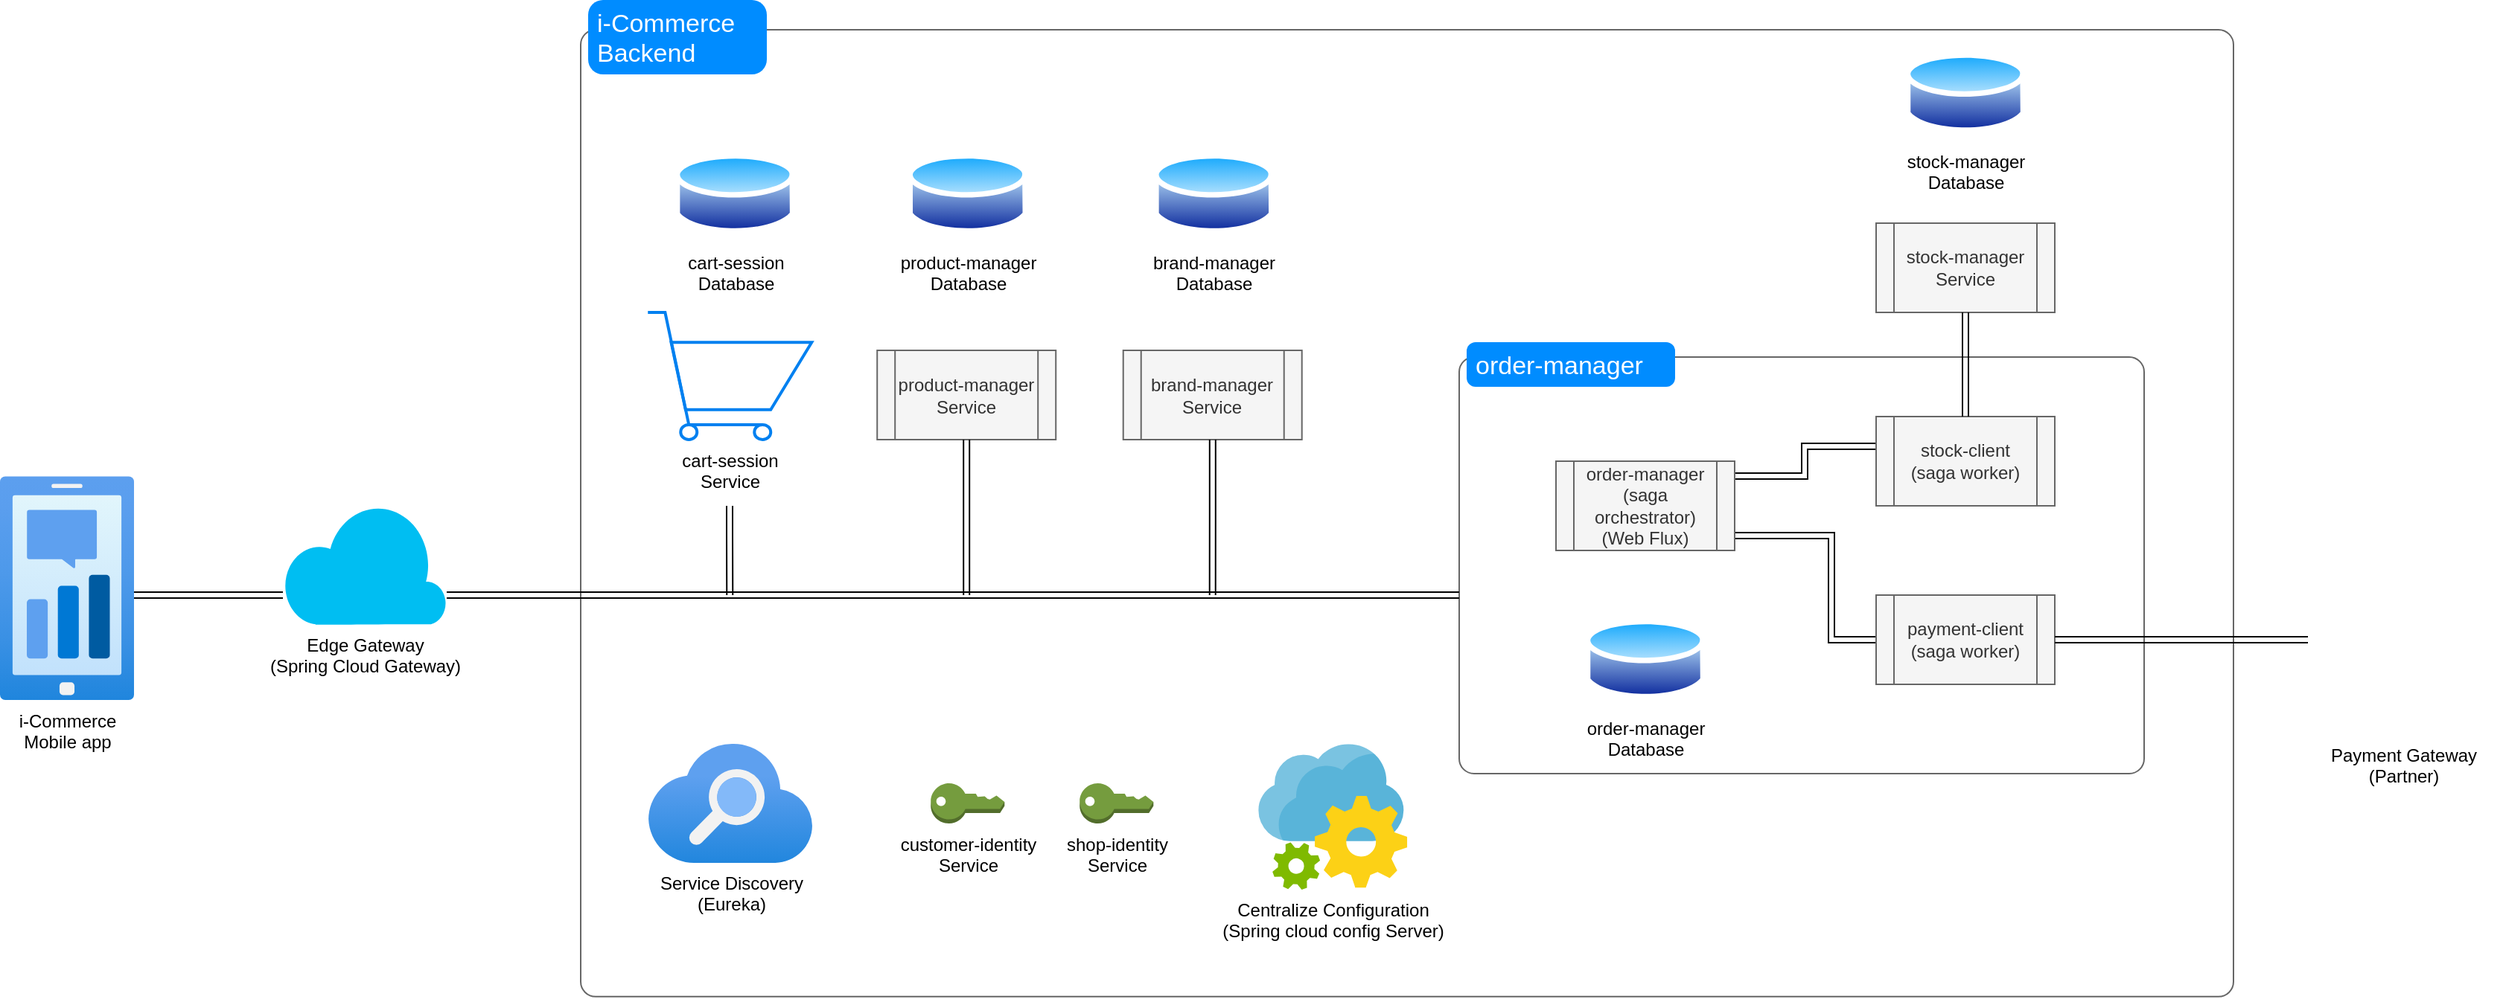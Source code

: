 <mxfile version="16.1.0" type="device"><diagram id="Ht1M8jgEwFfnCIfOTk4-" name="Page-1"><mxGraphModel dx="1455" dy="743" grid="1" gridSize="10" guides="1" tooltips="1" connect="1" arrows="1" fold="1" page="1" pageScale="1" pageWidth="1169" pageHeight="827" math="0" shadow="0"><root><mxCell id="0"/><mxCell id="1" parent="0"/><mxCell id="3AHMb59bH5ezjtBKAJEp-44" style="edgeStyle=orthogonalEdgeStyle;shape=link;rounded=0;orthogonalLoop=1;jettySize=auto;html=1;" edge="1" parent="1" source="3AHMb59bH5ezjtBKAJEp-1" target="3AHMb59bH5ezjtBKAJEp-2"><mxGeometry relative="1" as="geometry"><Array as="points"><mxPoint x="170" y="480"/><mxPoint x="170" y="480"/></Array></mxGeometry></mxCell><mxCell id="3AHMb59bH5ezjtBKAJEp-1" value="i-Commerce&lt;br&gt;Mobile app" style="aspect=fixed;html=1;points=[];align=center;image;fontSize=12;image=img/lib/azure2/general/Mobile_Engagement.svg;" vertex="1" parent="1"><mxGeometry x="30" y="400" width="90" height="150.75" as="geometry"/></mxCell><mxCell id="3AHMb59bH5ezjtBKAJEp-2" value="Edge Gateway&lt;br&gt;(Spring Cloud Gateway)" style="verticalLabelPosition=bottom;html=1;verticalAlign=top;align=center;strokeColor=none;fillColor=#00BEF2;shape=mxgraph.azure.cloud;" vertex="1" parent="1"><mxGeometry x="220" y="417.37" width="110" height="82.5" as="geometry"/></mxCell><mxCell id="3AHMb59bH5ezjtBKAJEp-3" value="" style="shape=mxgraph.mockup.containers.marginRect;rectMarginTop=10;strokeColor=#666666;strokeWidth=1;dashed=0;rounded=1;arcSize=5;recursiveResize=0;" vertex="1" parent="1"><mxGeometry x="420" y="90" width="1110" height="659.9" as="geometry"/></mxCell><mxCell id="3AHMb59bH5ezjtBKAJEp-4" value="i-Commerce&#10;Backend" style="shape=rect;strokeColor=none;fillColor=#008cff;strokeWidth=1;dashed=0;rounded=1;arcSize=20;fontColor=#ffffff;fontSize=17;spacing=2;spacingTop=-2;align=left;autosize=1;spacingLeft=4;resizeWidth=0;resizeHeight=0;perimeter=none;" vertex="1" parent="3AHMb59bH5ezjtBKAJEp-3"><mxGeometry x="5" y="-10" width="120" height="50" as="geometry"/></mxCell><mxCell id="3AHMb59bH5ezjtBKAJEp-6" value="Service Discovery&lt;br&gt;(Eureka)&lt;br&gt;" style="aspect=fixed;html=1;points=[];align=center;image;fontSize=12;image=img/lib/azure2/app_services/Search_Services.svg;" vertex="1" parent="3AHMb59bH5ezjtBKAJEp-3"><mxGeometry x="45.13" y="490" width="110.77" height="80" as="geometry"/></mxCell><mxCell id="3AHMb59bH5ezjtBKAJEp-7" value="shop-identity&lt;br&gt;Service" style="outlineConnect=0;dashed=0;verticalLabelPosition=bottom;verticalAlign=top;align=center;html=1;shape=mxgraph.aws3.add_on;fillColor=#759C3E;gradientColor=none;" vertex="1" parent="3AHMb59bH5ezjtBKAJEp-3"><mxGeometry x="335.13" y="516.5" width="49.5" height="27" as="geometry"/></mxCell><mxCell id="3AHMb59bH5ezjtBKAJEp-8" value="customer-identity&lt;br&gt;Service" style="outlineConnect=0;dashed=0;verticalLabelPosition=bottom;verticalAlign=top;align=center;html=1;shape=mxgraph.aws3.add_on;fillColor=#759C3E;gradientColor=none;" vertex="1" parent="3AHMb59bH5ezjtBKAJEp-3"><mxGeometry x="235.13" y="516.5" width="49.5" height="27" as="geometry"/></mxCell><mxCell id="3AHMb59bH5ezjtBKAJEp-9" value="cart-session&lt;br&gt;Service" style="html=1;verticalLabelPosition=bottom;align=center;labelBackgroundColor=#ffffff;verticalAlign=top;strokeWidth=2;strokeColor=#0080F0;shadow=0;dashed=0;shape=mxgraph.ios7.icons.shopping_cart;" vertex="1" parent="3AHMb59bH5ezjtBKAJEp-3"><mxGeometry x="45.13" y="200" width="110" height="85.5" as="geometry"/></mxCell><mxCell id="3AHMb59bH5ezjtBKAJEp-11" value="product-manager&lt;br&gt;Service" style="shape=process;whiteSpace=wrap;html=1;backgroundOutline=1;fillColor=#f5f5f5;strokeColor=#666666;fontColor=#333333;" vertex="1" parent="3AHMb59bH5ezjtBKAJEp-3"><mxGeometry x="199.11" y="225.5" width="120" height="60" as="geometry"/></mxCell><mxCell id="3AHMb59bH5ezjtBKAJEp-12" value="brand-manager&lt;br&gt;Service" style="shape=process;whiteSpace=wrap;html=1;backgroundOutline=1;fillColor=#f5f5f5;strokeColor=#666666;fontColor=#333333;" vertex="1" parent="3AHMb59bH5ezjtBKAJEp-3"><mxGeometry x="364.36" y="225.5" width="120" height="60" as="geometry"/></mxCell><mxCell id="3AHMb59bH5ezjtBKAJEp-13" value="Centralize Configuration&lt;br&gt;(Spring cloud config Server)" style="sketch=0;aspect=fixed;html=1;points=[];align=center;image;fontSize=12;image=img/lib/mscae/App_Configuration.svg;" vertex="1" parent="3AHMb59bH5ezjtBKAJEp-3"><mxGeometry x="455.13" y="490" width="100" height="98" as="geometry"/></mxCell><mxCell id="3AHMb59bH5ezjtBKAJEp-15" value="cart-session&lt;br&gt;Database" style="aspect=fixed;perimeter=ellipsePerimeter;html=1;align=center;shadow=0;dashed=0;spacingTop=3;image;image=img/lib/active_directory/database.svg;" vertex="1" parent="3AHMb59bH5ezjtBKAJEp-3"><mxGeometry x="63" y="90" width="81.08" height="60" as="geometry"/></mxCell><mxCell id="3AHMb59bH5ezjtBKAJEp-16" value="product-manager&lt;br&gt;Database" style="aspect=fixed;perimeter=ellipsePerimeter;html=1;align=center;shadow=0;dashed=0;spacingTop=3;image;image=img/lib/active_directory/database.svg;" vertex="1" parent="3AHMb59bH5ezjtBKAJEp-3"><mxGeometry x="219.34" y="90" width="81.08" height="60" as="geometry"/></mxCell><mxCell id="3AHMb59bH5ezjtBKAJEp-17" value="brand-manager&lt;br&gt;Database" style="aspect=fixed;perimeter=ellipsePerimeter;html=1;align=center;shadow=0;dashed=0;spacingTop=3;image;image=img/lib/active_directory/database.svg;" vertex="1" parent="3AHMb59bH5ezjtBKAJEp-3"><mxGeometry x="384.63" y="90" width="81.08" height="60" as="geometry"/></mxCell><mxCell id="3AHMb59bH5ezjtBKAJEp-19" value="" style="shape=mxgraph.mockup.containers.marginRect;rectMarginTop=10;strokeColor=#666666;strokeWidth=1;dashed=0;rounded=1;arcSize=5;recursiveResize=0;" vertex="1" parent="3AHMb59bH5ezjtBKAJEp-3"><mxGeometry x="590" y="220" width="460" height="290" as="geometry"/></mxCell><mxCell id="3AHMb59bH5ezjtBKAJEp-20" value="order-manager" style="shape=rect;strokeColor=none;fillColor=#008cff;strokeWidth=1;dashed=0;rounded=1;arcSize=20;fontColor=#ffffff;fontSize=17;spacing=2;spacingTop=-2;align=left;autosize=1;spacingLeft=4;resizeWidth=0;resizeHeight=0;perimeter=none;" vertex="1" parent="3AHMb59bH5ezjtBKAJEp-19"><mxGeometry x="5" width="140" height="30" as="geometry"/></mxCell><mxCell id="3AHMb59bH5ezjtBKAJEp-36" style="edgeStyle=orthogonalEdgeStyle;shape=link;rounded=0;orthogonalLoop=1;jettySize=auto;html=1;" edge="1" parent="3AHMb59bH5ezjtBKAJEp-19" source="3AHMb59bH5ezjtBKAJEp-14" target="3AHMb59bH5ezjtBKAJEp-21"><mxGeometry relative="1" as="geometry"><Array as="points"><mxPoint x="232" y="90"/><mxPoint x="232" y="70"/></Array></mxGeometry></mxCell><mxCell id="3AHMb59bH5ezjtBKAJEp-38" style="edgeStyle=orthogonalEdgeStyle;shape=link;rounded=0;orthogonalLoop=1;jettySize=auto;html=1;" edge="1" parent="3AHMb59bH5ezjtBKAJEp-19" source="3AHMb59bH5ezjtBKAJEp-14" target="3AHMb59bH5ezjtBKAJEp-22"><mxGeometry relative="1" as="geometry"><Array as="points"><mxPoint x="250" y="130"/><mxPoint x="250" y="200"/></Array></mxGeometry></mxCell><mxCell id="3AHMb59bH5ezjtBKAJEp-14" value="order-manager&lt;br&gt;(saga orchestrator)&lt;br&gt;(Web Flux)" style="shape=process;whiteSpace=wrap;html=1;backgroundOutline=1;fillColor=#f5f5f5;strokeColor=#666666;fontColor=#333333;" vertex="1" parent="3AHMb59bH5ezjtBKAJEp-19"><mxGeometry x="65" y="80" width="120" height="60" as="geometry"/></mxCell><mxCell id="3AHMb59bH5ezjtBKAJEp-18" value="order-manager&lt;br&gt;Database" style="aspect=fixed;perimeter=ellipsePerimeter;html=1;align=center;shadow=0;dashed=0;spacingTop=3;image;image=img/lib/active_directory/database.svg;" vertex="1" parent="3AHMb59bH5ezjtBKAJEp-19"><mxGeometry x="84.46" y="183" width="81.08" height="60" as="geometry"/></mxCell><mxCell id="3AHMb59bH5ezjtBKAJEp-21" value="stock-client&lt;br&gt;(saga worker)" style="shape=process;whiteSpace=wrap;html=1;backgroundOutline=1;fillColor=#f5f5f5;strokeColor=#666666;fontColor=#333333;" vertex="1" parent="3AHMb59bH5ezjtBKAJEp-19"><mxGeometry x="280" y="50" width="120" height="60" as="geometry"/></mxCell><mxCell id="3AHMb59bH5ezjtBKAJEp-22" value="payment-client&lt;br&gt;(saga worker)" style="shape=process;whiteSpace=wrap;html=1;backgroundOutline=1;fillColor=#f5f5f5;strokeColor=#666666;fontColor=#333333;" vertex="1" parent="3AHMb59bH5ezjtBKAJEp-19"><mxGeometry x="280" y="170" width="120" height="60" as="geometry"/></mxCell><mxCell id="3AHMb59bH5ezjtBKAJEp-23" value="stock-manager&lt;br&gt;Service" style="shape=process;whiteSpace=wrap;html=1;backgroundOutline=1;fillColor=#f5f5f5;strokeColor=#666666;fontColor=#333333;" vertex="1" parent="3AHMb59bH5ezjtBKAJEp-3"><mxGeometry x="870" y="140" width="120" height="60" as="geometry"/></mxCell><mxCell id="3AHMb59bH5ezjtBKAJEp-24" value="stock-manager&lt;br&gt;Database" style="aspect=fixed;perimeter=ellipsePerimeter;html=1;align=center;shadow=0;dashed=0;spacingTop=3;image;image=img/lib/active_directory/database.svg;" vertex="1" parent="3AHMb59bH5ezjtBKAJEp-3"><mxGeometry x="889.46" y="22.25" width="81.08" height="60" as="geometry"/></mxCell><mxCell id="3AHMb59bH5ezjtBKAJEp-40" style="edgeStyle=orthogonalEdgeStyle;shape=link;rounded=0;orthogonalLoop=1;jettySize=auto;html=1;entryX=0.5;entryY=1;entryDx=0;entryDy=0;" edge="1" parent="3AHMb59bH5ezjtBKAJEp-3" source="3AHMb59bH5ezjtBKAJEp-21" target="3AHMb59bH5ezjtBKAJEp-23"><mxGeometry relative="1" as="geometry"/></mxCell><mxCell id="3AHMb59bH5ezjtBKAJEp-26" value="Payment Gateway&lt;br&gt;(Partner)" style="shape=image;html=1;verticalAlign=top;verticalLabelPosition=bottom;labelBackgroundColor=#ffffff;imageAspect=0;aspect=fixed;image=https://cdn1.iconfinder.com/data/icons/icons-for-a-site-1/64/advantage_payment_way-128.png" vertex="1" parent="1"><mxGeometry x="1580" y="446" width="128" height="128" as="geometry"/></mxCell><mxCell id="3AHMb59bH5ezjtBKAJEp-28" style="edgeStyle=orthogonalEdgeStyle;rounded=0;orthogonalLoop=1;jettySize=auto;html=1;shape=link;" edge="1" parent="1" source="3AHMb59bH5ezjtBKAJEp-2" target="3AHMb59bH5ezjtBKAJEp-19"><mxGeometry relative="1" as="geometry"><Array as="points"><mxPoint x="710" y="480"/><mxPoint x="710" y="480"/></Array></mxGeometry></mxCell><mxCell id="3AHMb59bH5ezjtBKAJEp-29" style="edgeStyle=orthogonalEdgeStyle;shape=link;rounded=0;orthogonalLoop=1;jettySize=auto;html=1;" edge="1" parent="1"><mxGeometry relative="1" as="geometry"><mxPoint x="520.13" y="480" as="targetPoint"/><mxPoint x="520" y="420" as="sourcePoint"/><Array as="points"><mxPoint x="520" y="440"/><mxPoint x="520" y="440"/></Array></mxGeometry></mxCell><mxCell id="3AHMb59bH5ezjtBKAJEp-32" style="edgeStyle=orthogonalEdgeStyle;shape=link;rounded=0;orthogonalLoop=1;jettySize=auto;html=1;" edge="1" parent="1" source="3AHMb59bH5ezjtBKAJEp-11"><mxGeometry relative="1" as="geometry"><mxPoint x="679.11" y="480" as="targetPoint"/></mxGeometry></mxCell><mxCell id="3AHMb59bH5ezjtBKAJEp-33" style="edgeStyle=orthogonalEdgeStyle;shape=link;rounded=0;orthogonalLoop=1;jettySize=auto;html=1;" edge="1" parent="1" source="3AHMb59bH5ezjtBKAJEp-12"><mxGeometry relative="1" as="geometry"><mxPoint x="844.36" y="480" as="targetPoint"/></mxGeometry></mxCell><mxCell id="3AHMb59bH5ezjtBKAJEp-39" style="edgeStyle=orthogonalEdgeStyle;shape=link;rounded=0;orthogonalLoop=1;jettySize=auto;html=1;" edge="1" parent="1" source="3AHMb59bH5ezjtBKAJEp-22"><mxGeometry relative="1" as="geometry"><mxPoint x="1580" y="510" as="targetPoint"/></mxGeometry></mxCell></root></mxGraphModel></diagram></mxfile>